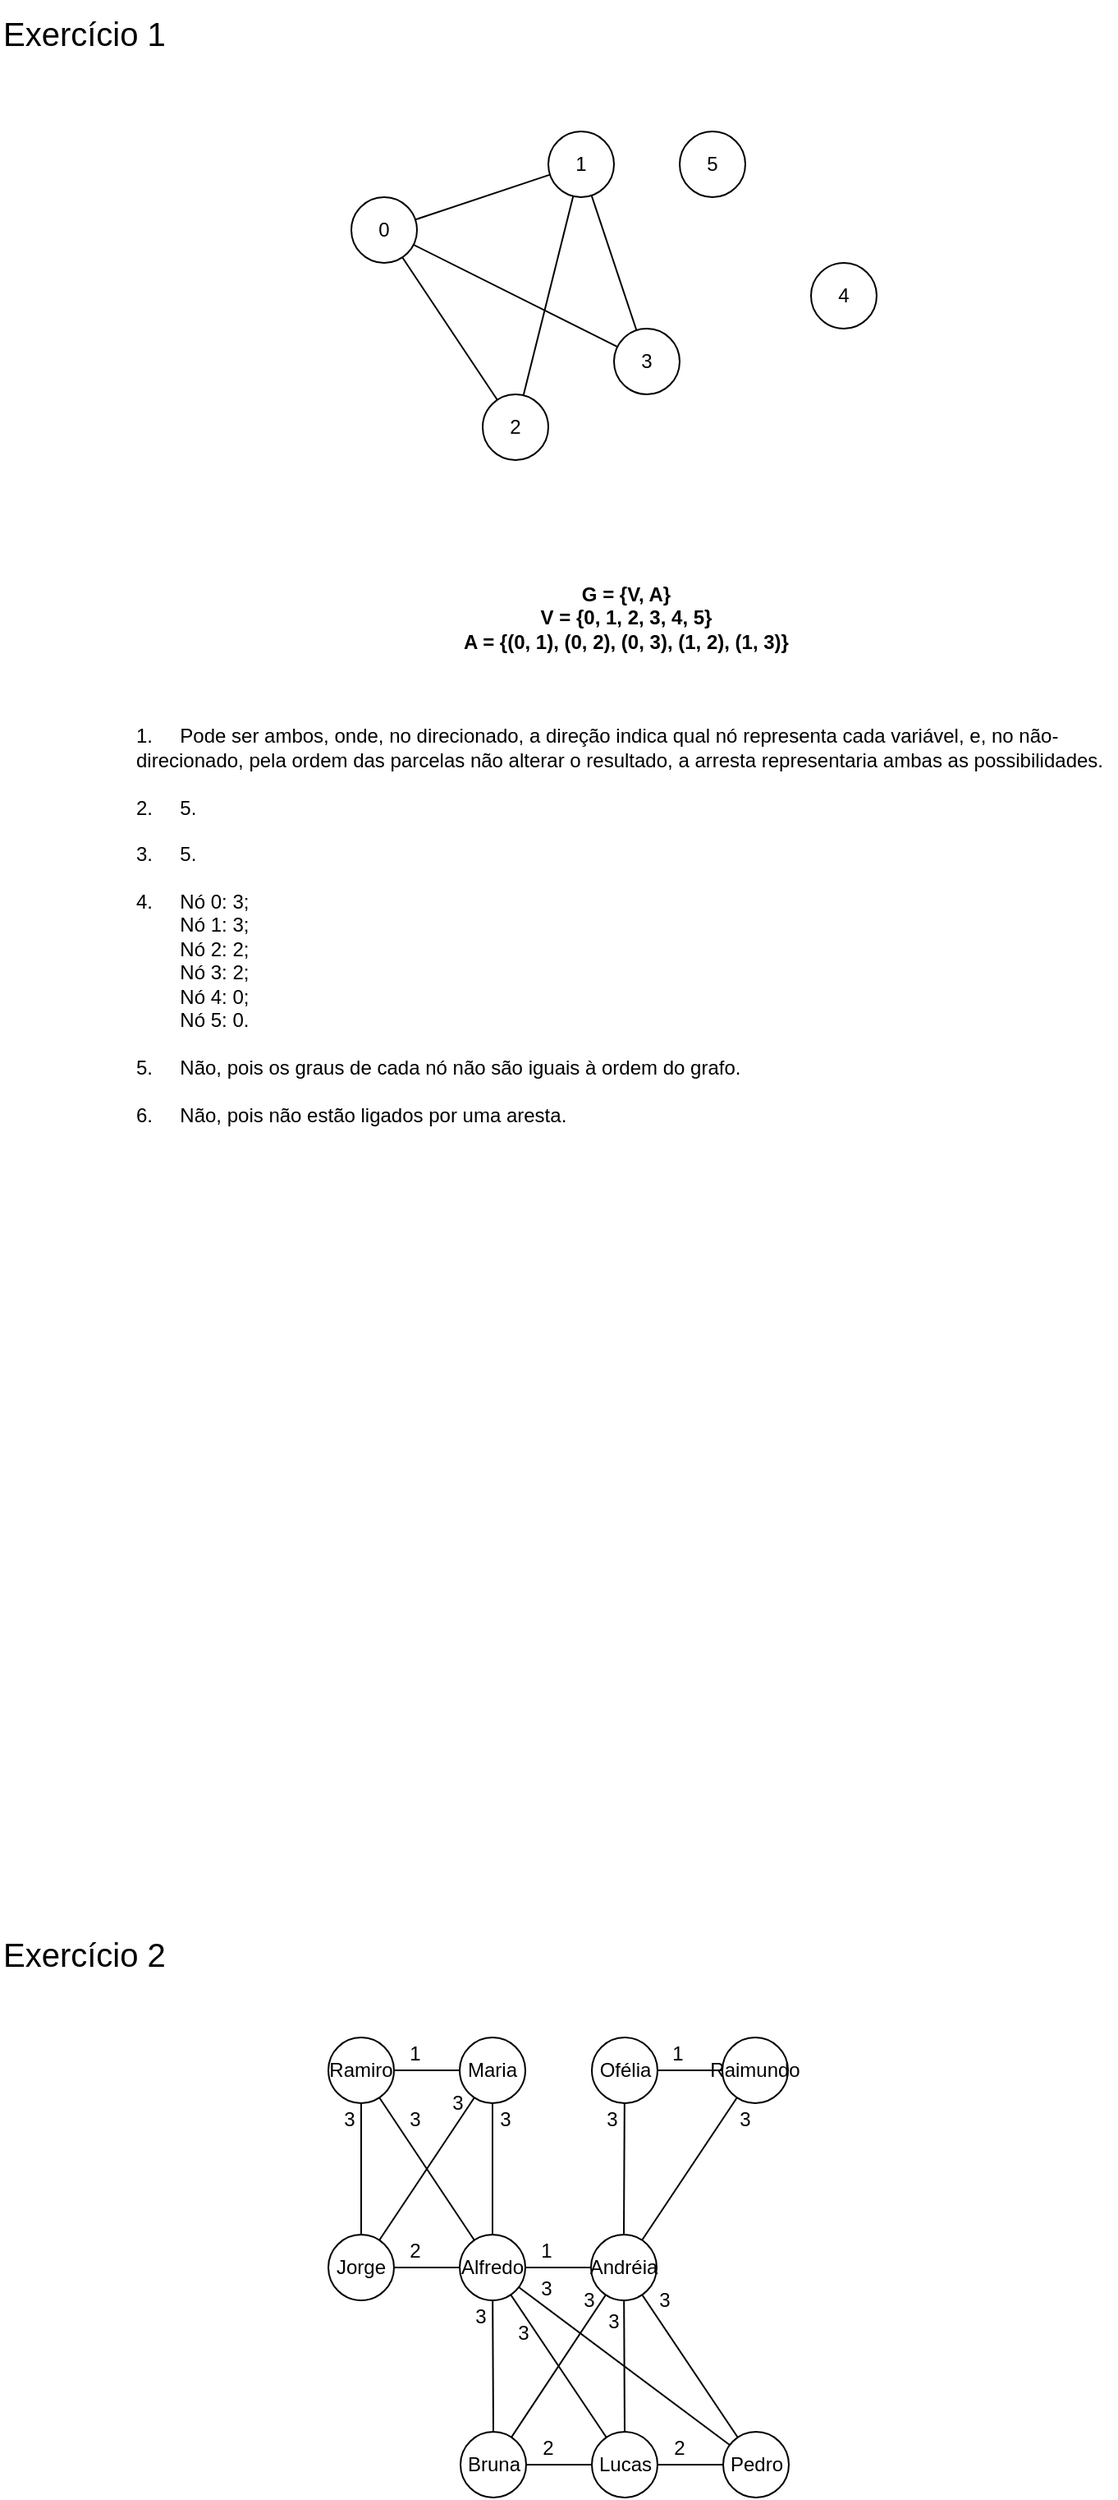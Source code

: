 <mxfile version="21.4.0" type="device">
  <diagram name="Página-1" id="f7hLj0RlB4DahbAX3r9j">
    <mxGraphModel dx="1050" dy="557" grid="1" gridSize="10" guides="1" tooltips="1" connect="1" arrows="1" fold="1" page="1" pageScale="1" pageWidth="827" pageHeight="1169" math="0" shadow="0">
      <root>
        <mxCell id="0" />
        <mxCell id="1" parent="0" />
        <mxCell id="CAH5SKBwPpAtqebA6vMi-1" value="0" style="ellipse;whiteSpace=wrap;html=1;" vertex="1" parent="1">
          <mxGeometry x="254" y="160" width="40" height="40" as="geometry" />
        </mxCell>
        <mxCell id="CAH5SKBwPpAtqebA6vMi-2" value="4" style="ellipse;whiteSpace=wrap;html=1;" vertex="1" parent="1">
          <mxGeometry x="534" y="200" width="40" height="40" as="geometry" />
        </mxCell>
        <mxCell id="CAH5SKBwPpAtqebA6vMi-3" value="2" style="ellipse;whiteSpace=wrap;html=1;" vertex="1" parent="1">
          <mxGeometry x="334" y="280" width="40" height="40" as="geometry" />
        </mxCell>
        <mxCell id="CAH5SKBwPpAtqebA6vMi-4" value="1" style="ellipse;whiteSpace=wrap;html=1;" vertex="1" parent="1">
          <mxGeometry x="374" y="120" width="40" height="40" as="geometry" />
        </mxCell>
        <mxCell id="CAH5SKBwPpAtqebA6vMi-5" value="3" style="ellipse;whiteSpace=wrap;html=1;" vertex="1" parent="1">
          <mxGeometry x="414" y="240" width="40" height="40" as="geometry" />
        </mxCell>
        <mxCell id="CAH5SKBwPpAtqebA6vMi-6" value="5" style="ellipse;whiteSpace=wrap;html=1;" vertex="1" parent="1">
          <mxGeometry x="454" y="120" width="40" height="40" as="geometry" />
        </mxCell>
        <mxCell id="CAH5SKBwPpAtqebA6vMi-7" value="" style="endArrow=none;html=1;rounded=0;" edge="1" parent="1" source="CAH5SKBwPpAtqebA6vMi-4" target="CAH5SKBwPpAtqebA6vMi-1">
          <mxGeometry width="50" height="50" relative="1" as="geometry">
            <mxPoint x="444" y="400" as="sourcePoint" />
            <mxPoint x="494" y="350" as="targetPoint" />
          </mxGeometry>
        </mxCell>
        <mxCell id="CAH5SKBwPpAtqebA6vMi-8" value="" style="endArrow=none;html=1;rounded=0;" edge="1" parent="1" source="CAH5SKBwPpAtqebA6vMi-5" target="CAH5SKBwPpAtqebA6vMi-1">
          <mxGeometry width="50" height="50" relative="1" as="geometry">
            <mxPoint x="385" y="156" as="sourcePoint" />
            <mxPoint x="303" y="184" as="targetPoint" />
          </mxGeometry>
        </mxCell>
        <mxCell id="CAH5SKBwPpAtqebA6vMi-9" value="" style="endArrow=none;html=1;rounded=0;" edge="1" parent="1" source="CAH5SKBwPpAtqebA6vMi-3" target="CAH5SKBwPpAtqebA6vMi-1">
          <mxGeometry width="50" height="50" relative="1" as="geometry">
            <mxPoint x="426" y="261" as="sourcePoint" />
            <mxPoint x="302" y="199" as="targetPoint" />
          </mxGeometry>
        </mxCell>
        <mxCell id="CAH5SKBwPpAtqebA6vMi-10" value="" style="endArrow=none;html=1;rounded=0;" edge="1" parent="1" source="CAH5SKBwPpAtqebA6vMi-3" target="CAH5SKBwPpAtqebA6vMi-4">
          <mxGeometry width="50" height="50" relative="1" as="geometry">
            <mxPoint x="444" y="400" as="sourcePoint" />
            <mxPoint x="494" y="350" as="targetPoint" />
          </mxGeometry>
        </mxCell>
        <mxCell id="CAH5SKBwPpAtqebA6vMi-11" value="" style="endArrow=none;html=1;rounded=0;" edge="1" parent="1" source="CAH5SKBwPpAtqebA6vMi-5" target="CAH5SKBwPpAtqebA6vMi-4">
          <mxGeometry width="50" height="50" relative="1" as="geometry">
            <mxPoint x="444" y="400" as="sourcePoint" />
            <mxPoint x="494" y="350" as="targetPoint" />
          </mxGeometry>
        </mxCell>
        <mxCell id="CAH5SKBwPpAtqebA6vMi-12" value="&lt;div style=&quot;text-align: center;&quot;&gt;&lt;b&gt;G = {V, A}&lt;/b&gt;&lt;/div&gt;&lt;div style=&quot;text-align: center;&quot;&gt;&lt;b&gt;V = {0, 1, 2, 3, 4, 5}&lt;/b&gt;&lt;/div&gt;&lt;div style=&quot;text-align: center;&quot;&gt;&lt;b&gt;A = {(0, 1), (0, 2), (0, 3), (1, 2), (1, 3)}&lt;/b&gt;&lt;/div&gt;&lt;br&gt;&lt;br&gt;&lt;br&gt;1.&lt;span style=&quot;white-space: pre;&quot;&gt;&#x9;&lt;/span&gt;Pode ser ambos, onde, no direcionado, a direção indica qual nó representa cada variável, e, no não-direcionado, pela ordem das parcelas não alterar o resultado, a arresta representaria ambas as possibilidades.&lt;br&gt;&lt;br&gt;2.&lt;span style=&quot;white-space: pre;&quot;&gt;&#x9;&lt;/span&gt;5.&lt;br&gt;&lt;br&gt;3.&lt;span style=&quot;white-space: pre;&quot;&gt;&#x9;&lt;/span&gt;5.&lt;br&gt;&lt;br&gt;4.&lt;span style=&quot;white-space: pre;&quot;&gt;&#x9;&lt;/span&gt;Nó 0: 3;&lt;br&gt;&lt;span style=&quot;white-space: pre;&quot;&gt;&#x9;&lt;/span&gt;Nó 1: 3;&lt;br&gt;&lt;span style=&quot;white-space: pre;&quot;&gt;&#x9;&lt;/span&gt;Nó 2: 2;&lt;br&gt;&lt;span style=&quot;white-space: pre;&quot;&gt;&#x9;&lt;/span&gt;Nó 3: 2;&lt;br&gt;&lt;span style=&quot;white-space: pre;&quot;&gt;&#x9;&lt;/span&gt;Nó 4: 0;&lt;br&gt;&lt;span style=&quot;white-space: pre;&quot;&gt;&#x9;&lt;/span&gt;Nó 5: 0.&lt;br&gt;&lt;br&gt;5.&lt;span style=&quot;white-space: pre;&quot;&gt;&#x9;&lt;/span&gt;Não, pois os graus de cada nó não são iguais à ordem do grafo.&lt;br&gt;&lt;br&gt;6.&lt;span style=&quot;white-space: pre;&quot;&gt;&#x9;&lt;/span&gt;Não, pois não estão ligados por uma aresta." style="text;html=1;strokeColor=none;fillColor=none;align=left;verticalAlign=middle;whiteSpace=wrap;rounded=0;" vertex="1" parent="1">
          <mxGeometry x="121" y="360" width="599" height="400" as="geometry" />
        </mxCell>
        <mxCell id="CAH5SKBwPpAtqebA6vMi-13" value="&lt;font style=&quot;font-size: 20px;&quot;&gt;Exercício 1&lt;/font&gt;" style="text;html=1;strokeColor=none;fillColor=none;align=left;verticalAlign=middle;whiteSpace=wrap;rounded=0;" vertex="1" parent="1">
          <mxGeometry x="40" y="40" width="160" height="40" as="geometry" />
        </mxCell>
        <mxCell id="CAH5SKBwPpAtqebA6vMi-26" value="&lt;font style=&quot;font-size: 20px;&quot;&gt;Exercício 2&lt;/font&gt;" style="text;html=1;strokeColor=none;fillColor=none;align=left;verticalAlign=middle;whiteSpace=wrap;rounded=0;" vertex="1" parent="1">
          <mxGeometry x="40" y="1209" width="160" height="40" as="geometry" />
        </mxCell>
        <mxCell id="CAH5SKBwPpAtqebA6vMi-29" value="Lucas" style="ellipse;whiteSpace=wrap;html=1;" vertex="1" parent="1">
          <mxGeometry x="400.5" y="1520" width="40" height="40" as="geometry" />
        </mxCell>
        <mxCell id="CAH5SKBwPpAtqebA6vMi-30" value="Pedro" style="ellipse;whiteSpace=wrap;html=1;" vertex="1" parent="1">
          <mxGeometry x="480.5" y="1520" width="40" height="40" as="geometry" />
        </mxCell>
        <mxCell id="CAH5SKBwPpAtqebA6vMi-31" value="Bruna" style="ellipse;whiteSpace=wrap;html=1;" vertex="1" parent="1">
          <mxGeometry x="320.5" y="1520" width="40" height="40" as="geometry" />
        </mxCell>
        <mxCell id="CAH5SKBwPpAtqebA6vMi-32" value="Andréia" style="ellipse;whiteSpace=wrap;html=1;" vertex="1" parent="1">
          <mxGeometry x="400" y="1400" width="40" height="40" as="geometry" />
        </mxCell>
        <mxCell id="CAH5SKBwPpAtqebA6vMi-33" value="Alfredo" style="ellipse;whiteSpace=wrap;html=1;" vertex="1" parent="1">
          <mxGeometry x="320" y="1400" width="40" height="40" as="geometry" />
        </mxCell>
        <mxCell id="CAH5SKBwPpAtqebA6vMi-34" value="Ramiro" style="ellipse;whiteSpace=wrap;html=1;" vertex="1" parent="1">
          <mxGeometry x="240" y="1280" width="40" height="40" as="geometry" />
        </mxCell>
        <mxCell id="CAH5SKBwPpAtqebA6vMi-35" value="Maria" style="ellipse;whiteSpace=wrap;html=1;" vertex="1" parent="1">
          <mxGeometry x="320" y="1280" width="40" height="40" as="geometry" />
        </mxCell>
        <mxCell id="CAH5SKBwPpAtqebA6vMi-36" value="Jorge" style="ellipse;whiteSpace=wrap;html=1;" vertex="1" parent="1">
          <mxGeometry x="240" y="1400" width="40" height="40" as="geometry" />
        </mxCell>
        <mxCell id="CAH5SKBwPpAtqebA6vMi-37" value="Ofélia" style="ellipse;whiteSpace=wrap;html=1;" vertex="1" parent="1">
          <mxGeometry x="400.5" y="1280" width="40" height="40" as="geometry" />
        </mxCell>
        <mxCell id="CAH5SKBwPpAtqebA6vMi-38" value="Raimundo" style="ellipse;whiteSpace=wrap;html=1;" vertex="1" parent="1">
          <mxGeometry x="480" y="1280" width="40" height="40" as="geometry" />
        </mxCell>
        <object label="" id="CAH5SKBwPpAtqebA6vMi-41">
          <mxCell style="endArrow=none;html=1;rounded=0;" edge="1" parent="1" source="CAH5SKBwPpAtqebA6vMi-35" target="CAH5SKBwPpAtqebA6vMi-34">
            <mxGeometry width="50" height="50" relative="1" as="geometry">
              <mxPoint x="400" y="1370" as="sourcePoint" />
              <mxPoint x="450" y="1320" as="targetPoint" />
            </mxGeometry>
          </mxCell>
        </object>
        <mxCell id="CAH5SKBwPpAtqebA6vMi-42" value="" style="endArrow=none;html=1;rounded=0;" edge="1" parent="1" source="CAH5SKBwPpAtqebA6vMi-38" target="CAH5SKBwPpAtqebA6vMi-37">
          <mxGeometry width="50" height="50" relative="1" as="geometry">
            <mxPoint x="400" y="1370" as="sourcePoint" />
            <mxPoint x="450" y="1320" as="targetPoint" />
          </mxGeometry>
        </mxCell>
        <mxCell id="CAH5SKBwPpAtqebA6vMi-43" value="" style="endArrow=none;html=1;rounded=0;" edge="1" parent="1" source="CAH5SKBwPpAtqebA6vMi-33" target="CAH5SKBwPpAtqebA6vMi-32">
          <mxGeometry width="50" height="50" relative="1" as="geometry">
            <mxPoint x="400" y="1410" as="sourcePoint" />
            <mxPoint x="450" y="1360" as="targetPoint" />
          </mxGeometry>
        </mxCell>
        <mxCell id="CAH5SKBwPpAtqebA6vMi-44" value="" style="endArrow=none;html=1;rounded=0;" edge="1" parent="1" source="CAH5SKBwPpAtqebA6vMi-36" target="CAH5SKBwPpAtqebA6vMi-33">
          <mxGeometry width="50" height="50" relative="1" as="geometry">
            <mxPoint x="400" y="1410" as="sourcePoint" />
            <mxPoint x="450" y="1360" as="targetPoint" />
          </mxGeometry>
        </mxCell>
        <mxCell id="CAH5SKBwPpAtqebA6vMi-45" value="" style="endArrow=none;html=1;rounded=0;" edge="1" parent="1" source="CAH5SKBwPpAtqebA6vMi-36" target="CAH5SKBwPpAtqebA6vMi-34">
          <mxGeometry width="50" height="50" relative="1" as="geometry">
            <mxPoint x="400" y="1410" as="sourcePoint" />
            <mxPoint x="450" y="1360" as="targetPoint" />
          </mxGeometry>
        </mxCell>
        <mxCell id="CAH5SKBwPpAtqebA6vMi-46" value="" style="endArrow=none;html=1;rounded=0;" edge="1" parent="1" source="CAH5SKBwPpAtqebA6vMi-33" target="CAH5SKBwPpAtqebA6vMi-34">
          <mxGeometry width="50" height="50" relative="1" as="geometry">
            <mxPoint x="400" y="1410" as="sourcePoint" />
            <mxPoint x="450" y="1360" as="targetPoint" />
          </mxGeometry>
        </mxCell>
        <mxCell id="CAH5SKBwPpAtqebA6vMi-47" value="" style="endArrow=none;html=1;rounded=0;" edge="1" parent="1" source="CAH5SKBwPpAtqebA6vMi-36" target="CAH5SKBwPpAtqebA6vMi-35">
          <mxGeometry width="50" height="50" relative="1" as="geometry">
            <mxPoint x="400" y="1410" as="sourcePoint" />
            <mxPoint x="450" y="1360" as="targetPoint" />
          </mxGeometry>
        </mxCell>
        <mxCell id="CAH5SKBwPpAtqebA6vMi-48" value="" style="endArrow=none;html=1;rounded=0;" edge="1" parent="1" source="CAH5SKBwPpAtqebA6vMi-33" target="CAH5SKBwPpAtqebA6vMi-35">
          <mxGeometry width="50" height="50" relative="1" as="geometry">
            <mxPoint x="400" y="1410" as="sourcePoint" />
            <mxPoint x="450" y="1360" as="targetPoint" />
          </mxGeometry>
        </mxCell>
        <mxCell id="CAH5SKBwPpAtqebA6vMi-49" value="" style="endArrow=none;html=1;rounded=0;" edge="1" parent="1" source="CAH5SKBwPpAtqebA6vMi-32" target="CAH5SKBwPpAtqebA6vMi-37">
          <mxGeometry width="50" height="50" relative="1" as="geometry">
            <mxPoint x="400" y="1410" as="sourcePoint" />
            <mxPoint x="450" y="1360" as="targetPoint" />
          </mxGeometry>
        </mxCell>
        <mxCell id="CAH5SKBwPpAtqebA6vMi-50" value="" style="endArrow=none;html=1;rounded=0;" edge="1" parent="1" source="CAH5SKBwPpAtqebA6vMi-32" target="CAH5SKBwPpAtqebA6vMi-38">
          <mxGeometry width="50" height="50" relative="1" as="geometry">
            <mxPoint x="400" y="1410" as="sourcePoint" />
            <mxPoint x="450" y="1360" as="targetPoint" />
          </mxGeometry>
        </mxCell>
        <mxCell id="CAH5SKBwPpAtqebA6vMi-51" value="" style="endArrow=none;html=1;rounded=0;" edge="1" parent="1" source="CAH5SKBwPpAtqebA6vMi-31" target="CAH5SKBwPpAtqebA6vMi-33">
          <mxGeometry width="50" height="50" relative="1" as="geometry">
            <mxPoint x="400" y="1410" as="sourcePoint" />
            <mxPoint x="450" y="1360" as="targetPoint" />
          </mxGeometry>
        </mxCell>
        <mxCell id="CAH5SKBwPpAtqebA6vMi-52" value="" style="endArrow=none;html=1;rounded=0;" edge="1" parent="1" source="CAH5SKBwPpAtqebA6vMi-33" target="CAH5SKBwPpAtqebA6vMi-29">
          <mxGeometry width="50" height="50" relative="1" as="geometry">
            <mxPoint x="400" y="1410" as="sourcePoint" />
            <mxPoint x="450" y="1360" as="targetPoint" />
          </mxGeometry>
        </mxCell>
        <mxCell id="CAH5SKBwPpAtqebA6vMi-53" value="" style="endArrow=none;html=1;rounded=0;" edge="1" parent="1" source="CAH5SKBwPpAtqebA6vMi-33" target="CAH5SKBwPpAtqebA6vMi-30">
          <mxGeometry width="50" height="50" relative="1" as="geometry">
            <mxPoint x="400" y="1410" as="sourcePoint" />
            <mxPoint x="450" y="1360" as="targetPoint" />
          </mxGeometry>
        </mxCell>
        <mxCell id="CAH5SKBwPpAtqebA6vMi-54" value="" style="endArrow=none;html=1;rounded=0;" edge="1" parent="1" source="CAH5SKBwPpAtqebA6vMi-31" target="CAH5SKBwPpAtqebA6vMi-32">
          <mxGeometry width="50" height="50" relative="1" as="geometry">
            <mxPoint x="400" y="1410" as="sourcePoint" />
            <mxPoint x="450" y="1360" as="targetPoint" />
          </mxGeometry>
        </mxCell>
        <mxCell id="CAH5SKBwPpAtqebA6vMi-55" value="" style="endArrow=none;html=1;rounded=0;" edge="1" parent="1" source="CAH5SKBwPpAtqebA6vMi-29" target="CAH5SKBwPpAtqebA6vMi-32">
          <mxGeometry width="50" height="50" relative="1" as="geometry">
            <mxPoint x="400" y="1410" as="sourcePoint" />
            <mxPoint x="450" y="1360" as="targetPoint" />
          </mxGeometry>
        </mxCell>
        <mxCell id="CAH5SKBwPpAtqebA6vMi-56" value="" style="endArrow=none;html=1;rounded=0;" edge="1" parent="1" source="CAH5SKBwPpAtqebA6vMi-30" target="CAH5SKBwPpAtqebA6vMi-32">
          <mxGeometry width="50" height="50" relative="1" as="geometry">
            <mxPoint x="530" y="1400" as="sourcePoint" />
            <mxPoint x="450" y="1360" as="targetPoint" />
          </mxGeometry>
        </mxCell>
        <mxCell id="CAH5SKBwPpAtqebA6vMi-57" value="" style="endArrow=none;html=1;rounded=0;" edge="1" parent="1" source="CAH5SKBwPpAtqebA6vMi-30" target="CAH5SKBwPpAtqebA6vMi-29">
          <mxGeometry width="50" height="50" relative="1" as="geometry">
            <mxPoint x="460" y="1460" as="sourcePoint" />
            <mxPoint x="450" y="1400" as="targetPoint" />
          </mxGeometry>
        </mxCell>
        <mxCell id="CAH5SKBwPpAtqebA6vMi-58" value="" style="endArrow=none;html=1;rounded=0;" edge="1" parent="1" source="CAH5SKBwPpAtqebA6vMi-31" target="CAH5SKBwPpAtqebA6vMi-29">
          <mxGeometry width="50" height="50" relative="1" as="geometry">
            <mxPoint x="400" y="1450" as="sourcePoint" />
            <mxPoint x="450" y="1400" as="targetPoint" />
          </mxGeometry>
        </mxCell>
        <mxCell id="CAH5SKBwPpAtqebA6vMi-60" value="1" style="text;html=1;strokeColor=none;fillColor=none;align=center;verticalAlign=middle;whiteSpace=wrap;rounded=0;" vertex="1" parent="1">
          <mxGeometry x="280" y="1280" width="26" height="20" as="geometry" />
        </mxCell>
        <mxCell id="CAH5SKBwPpAtqebA6vMi-61" value="1" style="text;html=1;strokeColor=none;fillColor=none;align=center;verticalAlign=middle;whiteSpace=wrap;rounded=0;" vertex="1" parent="1">
          <mxGeometry x="440" y="1280" width="26" height="20" as="geometry" />
        </mxCell>
        <mxCell id="CAH5SKBwPpAtqebA6vMi-62" value="1" style="text;html=1;strokeColor=none;fillColor=none;align=center;verticalAlign=middle;whiteSpace=wrap;rounded=0;" vertex="1" parent="1">
          <mxGeometry x="360" y="1400" width="26" height="20" as="geometry" />
        </mxCell>
        <mxCell id="CAH5SKBwPpAtqebA6vMi-63" value="2" style="text;html=1;strokeColor=none;fillColor=none;align=center;verticalAlign=middle;whiteSpace=wrap;rounded=0;" vertex="1" parent="1">
          <mxGeometry x="280" y="1400" width="26" height="20" as="geometry" />
        </mxCell>
        <mxCell id="CAH5SKBwPpAtqebA6vMi-65" value="2" style="text;html=1;strokeColor=none;fillColor=none;align=center;verticalAlign=middle;whiteSpace=wrap;rounded=0;" vertex="1" parent="1">
          <mxGeometry x="360.5" y="1520" width="26" height="20" as="geometry" />
        </mxCell>
        <mxCell id="CAH5SKBwPpAtqebA6vMi-66" value="2" style="text;html=1;strokeColor=none;fillColor=none;align=center;verticalAlign=middle;whiteSpace=wrap;rounded=0;" vertex="1" parent="1">
          <mxGeometry x="440.5" y="1520" width="26" height="20" as="geometry" />
        </mxCell>
        <mxCell id="CAH5SKBwPpAtqebA6vMi-67" value="3" style="text;html=1;strokeColor=none;fillColor=none;align=center;verticalAlign=middle;whiteSpace=wrap;rounded=0;" vertex="1" parent="1">
          <mxGeometry x="280" y="1320" width="26" height="20" as="geometry" />
        </mxCell>
        <mxCell id="CAH5SKBwPpAtqebA6vMi-68" value="3" style="text;html=1;strokeColor=none;fillColor=none;align=center;verticalAlign=middle;whiteSpace=wrap;rounded=0;" vertex="1" parent="1">
          <mxGeometry x="306" y="1310" width="26" height="20" as="geometry" />
        </mxCell>
        <mxCell id="CAH5SKBwPpAtqebA6vMi-69" value="3" style="text;html=1;strokeColor=none;fillColor=none;align=center;verticalAlign=middle;whiteSpace=wrap;rounded=0;" vertex="1" parent="1">
          <mxGeometry x="334.5" y="1320" width="26" height="20" as="geometry" />
        </mxCell>
        <mxCell id="CAH5SKBwPpAtqebA6vMi-70" value="3" style="text;html=1;strokeColor=none;fillColor=none;align=center;verticalAlign=middle;whiteSpace=wrap;rounded=0;" vertex="1" parent="1">
          <mxGeometry x="240" y="1320" width="26" height="20" as="geometry" />
        </mxCell>
        <mxCell id="CAH5SKBwPpAtqebA6vMi-71" value="3" style="text;html=1;strokeColor=none;fillColor=none;align=center;verticalAlign=middle;whiteSpace=wrap;rounded=0;" vertex="1" parent="1">
          <mxGeometry x="400" y="1320" width="26" height="20" as="geometry" />
        </mxCell>
        <mxCell id="CAH5SKBwPpAtqebA6vMi-72" value="3" style="text;html=1;strokeColor=none;fillColor=none;align=center;verticalAlign=middle;whiteSpace=wrap;rounded=0;" vertex="1" parent="1">
          <mxGeometry x="480.5" y="1320" width="26" height="20" as="geometry" />
        </mxCell>
        <mxCell id="CAH5SKBwPpAtqebA6vMi-73" value="3" style="text;html=1;strokeColor=none;fillColor=none;align=center;verticalAlign=middle;whiteSpace=wrap;rounded=0;" vertex="1" parent="1">
          <mxGeometry x="320" y="1440" width="26" height="20" as="geometry" />
        </mxCell>
        <mxCell id="CAH5SKBwPpAtqebA6vMi-75" value="3" style="text;html=1;strokeColor=none;fillColor=none;align=center;verticalAlign=middle;whiteSpace=wrap;rounded=0;" vertex="1" parent="1">
          <mxGeometry x="346" y="1450" width="26" height="20" as="geometry" />
        </mxCell>
        <mxCell id="CAH5SKBwPpAtqebA6vMi-76" value="3" style="text;html=1;strokeColor=none;fillColor=none;align=center;verticalAlign=middle;whiteSpace=wrap;rounded=0;" vertex="1" parent="1">
          <mxGeometry x="360" y="1423" width="26" height="20" as="geometry" />
        </mxCell>
        <mxCell id="CAH5SKBwPpAtqebA6vMi-77" value="3" style="text;html=1;strokeColor=none;fillColor=none;align=center;verticalAlign=middle;whiteSpace=wrap;rounded=0;" vertex="1" parent="1">
          <mxGeometry x="432" y="1430" width="26" height="20" as="geometry" />
        </mxCell>
        <mxCell id="CAH5SKBwPpAtqebA6vMi-78" value="3" style="text;html=1;strokeColor=none;fillColor=none;align=center;verticalAlign=middle;whiteSpace=wrap;rounded=0;" vertex="1" parent="1">
          <mxGeometry x="386" y="1430" width="26" height="20" as="geometry" />
        </mxCell>
        <mxCell id="CAH5SKBwPpAtqebA6vMi-79" value="3" style="text;html=1;strokeColor=none;fillColor=none;align=center;verticalAlign=middle;whiteSpace=wrap;rounded=0;" vertex="1" parent="1">
          <mxGeometry x="401" y="1443" width="26" height="20" as="geometry" />
        </mxCell>
      </root>
    </mxGraphModel>
  </diagram>
</mxfile>
